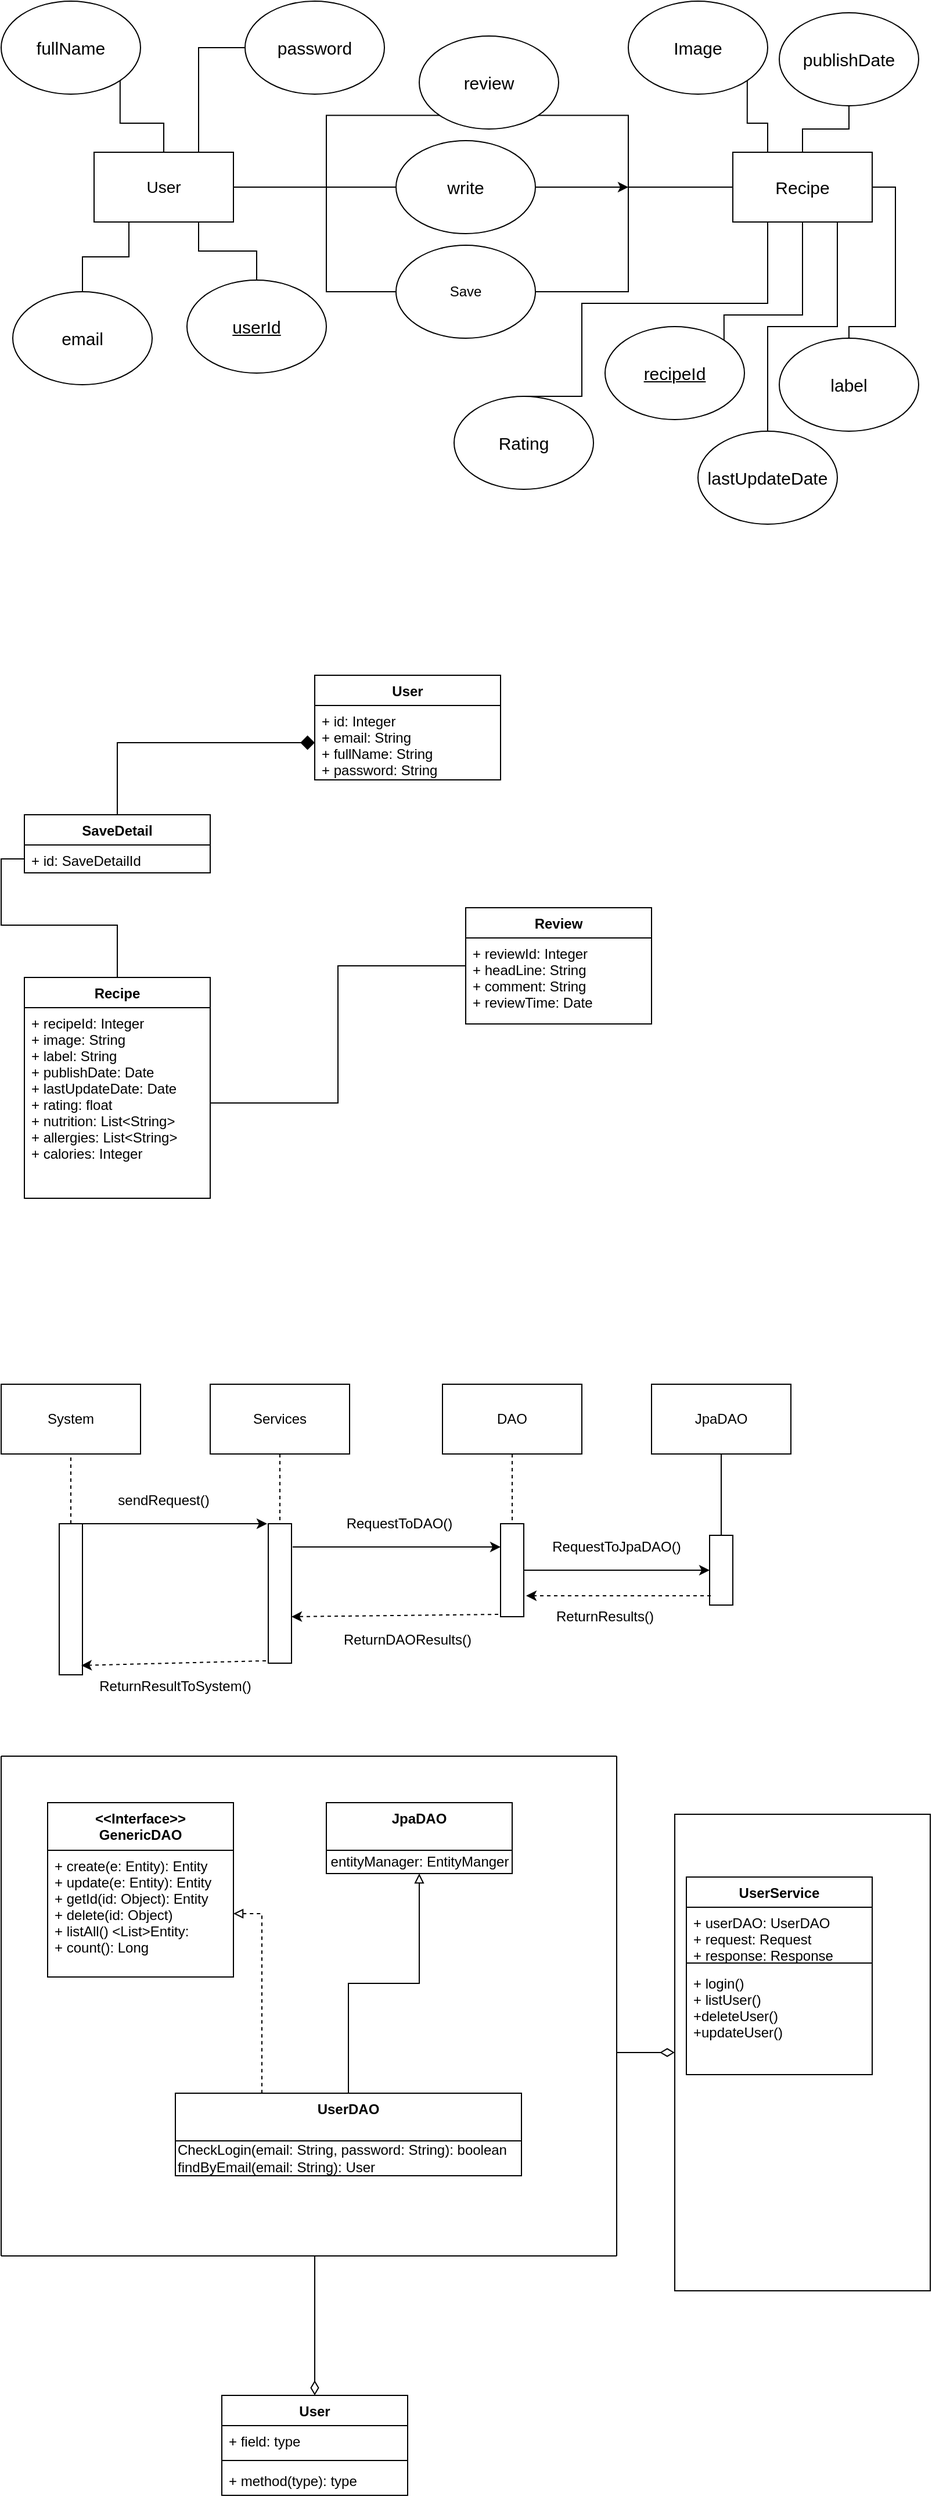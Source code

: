 <mxfile version="12.2.9" type="github" pages="1">
  <diagram id="KN8f9DW_rs04MBtCmTmJ" name="Page-1">
    <mxGraphModel dx="946" dy="646" grid="1" gridSize="10" guides="1" tooltips="1" connect="1" arrows="1" fold="1" page="1" pageScale="1" pageWidth="827" pageHeight="1169" math="0" shadow="0">
      <root>
        <mxCell id="0"/>
        <mxCell id="1" parent="0"/>
        <mxCell id="Ut0aBIWeJt2VPKH04SjW-5" value="User" style="swimlane;fontStyle=1;align=center;verticalAlign=top;childLayout=stackLayout;horizontal=1;startSize=26;horizontalStack=0;resizeParent=1;resizeParentMax=0;resizeLast=0;collapsible=1;marginBottom=0;" parent="1" vertex="1">
          <mxGeometry x="300" y="590" width="160" height="90" as="geometry"/>
        </mxCell>
        <mxCell id="Ut0aBIWeJt2VPKH04SjW-6" value="+ id: Integer&#xa;+ email: String&#xa;+ fullName: String&#xa;+ password: String" style="text;strokeColor=none;fillColor=none;align=left;verticalAlign=top;spacingLeft=4;spacingRight=4;overflow=hidden;rotatable=0;points=[[0,0.5],[1,0.5]];portConstraint=eastwest;" parent="Ut0aBIWeJt2VPKH04SjW-5" vertex="1">
          <mxGeometry y="26" width="160" height="64" as="geometry"/>
        </mxCell>
        <mxCell id="FdNIZN5skFPFPP1iI8t8-5" style="edgeStyle=orthogonalEdgeStyle;rounded=0;orthogonalLoop=1;jettySize=auto;html=1;exitX=0.5;exitY=0;exitDx=0;exitDy=0;entryX=0;entryY=0.5;entryDx=0;entryDy=0;endArrow=none;endFill=0;endSize=10;" parent="1" source="Ut0aBIWeJt2VPKH04SjW-10" target="FdNIZN5skFPFPP1iI8t8-2" edge="1">
          <mxGeometry relative="1" as="geometry"/>
        </mxCell>
        <mxCell id="Ut0aBIWeJt2VPKH04SjW-10" value="Recipe" style="swimlane;fontStyle=1;align=center;verticalAlign=top;childLayout=stackLayout;horizontal=1;startSize=26;horizontalStack=0;resizeParent=1;resizeParentMax=0;resizeLast=0;collapsible=1;marginBottom=0;" parent="1" vertex="1">
          <mxGeometry x="50" y="850" width="160" height="190" as="geometry"/>
        </mxCell>
        <mxCell id="Ut0aBIWeJt2VPKH04SjW-11" value="+ recipeId: Integer&#xa;+ image: String&#xa;+ label: String&#xa;+ publishDate: Date&#xa;+ lastUpdateDate: Date&#xa;+ rating: float&#xa;+ nutrition: List&lt;String&gt;&#xa;+ allergies: List&lt;String&gt;&#xa;+ calories: Integer" style="text;strokeColor=none;fillColor=none;align=left;verticalAlign=top;spacingLeft=4;spacingRight=4;overflow=hidden;rotatable=0;points=[[0,0.5],[1,0.5]];portConstraint=eastwest;" parent="Ut0aBIWeJt2VPKH04SjW-10" vertex="1">
          <mxGeometry y="26" width="160" height="164" as="geometry"/>
        </mxCell>
        <mxCell id="FdNIZN5skFPFPP1iI8t8-6" style="edgeStyle=orthogonalEdgeStyle;rounded=0;orthogonalLoop=1;jettySize=auto;html=1;entryX=1;entryY=0.5;entryDx=0;entryDy=0;endArrow=none;endFill=0;endSize=10;" parent="1" source="Ut0aBIWeJt2VPKH04SjW-14" target="Ut0aBIWeJt2VPKH04SjW-11" edge="1">
          <mxGeometry relative="1" as="geometry"/>
        </mxCell>
        <mxCell id="Ut0aBIWeJt2VPKH04SjW-14" value="Review" style="swimlane;fontStyle=1;align=center;verticalAlign=top;childLayout=stackLayout;horizontal=1;startSize=26;horizontalStack=0;resizeParent=1;resizeParentMax=0;resizeLast=0;collapsible=1;marginBottom=0;" parent="1" vertex="1">
          <mxGeometry x="430" y="790" width="160" height="100" as="geometry"/>
        </mxCell>
        <mxCell id="Ut0aBIWeJt2VPKH04SjW-15" value="+ reviewId: Integer&#xa;+ headLine: String&#xa;+ comment: String&#xa;+ reviewTime: Date" style="text;strokeColor=none;fillColor=none;align=left;verticalAlign=top;spacingLeft=4;spacingRight=4;overflow=hidden;rotatable=0;points=[[0,0.5],[1,0.5]];portConstraint=eastwest;" parent="Ut0aBIWeJt2VPKH04SjW-14" vertex="1">
          <mxGeometry y="26" width="160" height="74" as="geometry"/>
        </mxCell>
        <mxCell id="FdNIZN5skFPFPP1iI8t8-4" style="edgeStyle=orthogonalEdgeStyle;rounded=0;orthogonalLoop=1;jettySize=auto;html=1;entryX=0;entryY=0.5;entryDx=0;entryDy=0;endArrow=diamond;endFill=1;endSize=10;" parent="1" source="FdNIZN5skFPFPP1iI8t8-1" target="Ut0aBIWeJt2VPKH04SjW-6" edge="1">
          <mxGeometry relative="1" as="geometry"/>
        </mxCell>
        <mxCell id="FdNIZN5skFPFPP1iI8t8-1" value="SaveDetail" style="swimlane;fontStyle=1;align=center;verticalAlign=top;childLayout=stackLayout;horizontal=1;startSize=26;horizontalStack=0;resizeParent=1;resizeParentMax=0;resizeLast=0;collapsible=1;marginBottom=0;" parent="1" vertex="1">
          <mxGeometry x="50" y="710" width="160" height="50" as="geometry"/>
        </mxCell>
        <mxCell id="FdNIZN5skFPFPP1iI8t8-2" value="+ id: SaveDetailId" style="text;strokeColor=none;fillColor=none;align=left;verticalAlign=top;spacingLeft=4;spacingRight=4;overflow=hidden;rotatable=0;points=[[0,0.5],[1,0.5]];portConstraint=eastwest;" parent="FdNIZN5skFPFPP1iI8t8-1" vertex="1">
          <mxGeometry y="26" width="160" height="24" as="geometry"/>
        </mxCell>
        <mxCell id="T5ABwK3fe9yqzzQJCG-j-1" value="&lt;font style=&quot;font-size: 14px&quot;&gt;User&lt;/font&gt;" style="rounded=0;whiteSpace=wrap;html=1;" parent="1" vertex="1">
          <mxGeometry x="110" y="140" width="120" height="60" as="geometry"/>
        </mxCell>
        <mxCell id="T5ABwK3fe9yqzzQJCG-j-2" value="&lt;font style=&quot;font-size: 15px&quot;&gt;Recipe&lt;/font&gt;" style="rounded=0;whiteSpace=wrap;html=1;" parent="1" vertex="1">
          <mxGeometry x="660" y="140" width="120" height="60" as="geometry"/>
        </mxCell>
        <mxCell id="T5ABwK3fe9yqzzQJCG-j-40" style="edgeStyle=orthogonalEdgeStyle;rounded=0;orthogonalLoop=1;jettySize=auto;html=1;exitX=0;exitY=0.5;exitDx=0;exitDy=0;endArrow=none;endFill=0;" parent="1" source="T5ABwK3fe9yqzzQJCG-j-4" edge="1">
          <mxGeometry relative="1" as="geometry">
            <mxPoint x="230" y="170" as="targetPoint"/>
            <Array as="points">
              <mxPoint x="310" y="260"/>
              <mxPoint x="310" y="170"/>
            </Array>
          </mxGeometry>
        </mxCell>
        <mxCell id="T5ABwK3fe9yqzzQJCG-j-41" style="edgeStyle=orthogonalEdgeStyle;rounded=0;orthogonalLoop=1;jettySize=auto;html=1;exitX=1;exitY=0.5;exitDx=0;exitDy=0;entryX=0;entryY=0.5;entryDx=0;entryDy=0;endArrow=none;endFill=0;" parent="1" source="T5ABwK3fe9yqzzQJCG-j-4" target="T5ABwK3fe9yqzzQJCG-j-2" edge="1">
          <mxGeometry relative="1" as="geometry">
            <Array as="points">
              <mxPoint x="570" y="260"/>
              <mxPoint x="570" y="170"/>
            </Array>
          </mxGeometry>
        </mxCell>
        <mxCell id="T5ABwK3fe9yqzzQJCG-j-4" value="Save" style="ellipse;whiteSpace=wrap;html=1;" parent="1" vertex="1">
          <mxGeometry x="370" y="220" width="120" height="80" as="geometry"/>
        </mxCell>
        <mxCell id="vFWOBazBrS_Q3uuEl7k3-5" style="edgeStyle=orthogonalEdgeStyle;rounded=0;orthogonalLoop=1;jettySize=auto;html=1;endArrow=none;endFill=0;" edge="1" parent="1" source="vFWOBazBrS_Q3uuEl7k3-3">
          <mxGeometry relative="1" as="geometry">
            <mxPoint x="310" y="170" as="targetPoint"/>
          </mxGeometry>
        </mxCell>
        <mxCell id="vFWOBazBrS_Q3uuEl7k3-6" style="edgeStyle=orthogonalEdgeStyle;rounded=0;orthogonalLoop=1;jettySize=auto;html=1;" edge="1" parent="1" source="vFWOBazBrS_Q3uuEl7k3-3">
          <mxGeometry relative="1" as="geometry">
            <mxPoint x="570" y="170" as="targetPoint"/>
          </mxGeometry>
        </mxCell>
        <mxCell id="vFWOBazBrS_Q3uuEl7k3-3" value="&lt;font style=&quot;font-size: 15px&quot;&gt;write&lt;/font&gt;" style="ellipse;whiteSpace=wrap;html=1;" vertex="1" parent="1">
          <mxGeometry x="370" y="130" width="120" height="80" as="geometry"/>
        </mxCell>
        <mxCell id="T5ABwK3fe9yqzzQJCG-j-39" style="edgeStyle=orthogonalEdgeStyle;rounded=0;orthogonalLoop=1;jettySize=auto;html=1;exitX=0;exitY=1;exitDx=0;exitDy=0;entryX=1;entryY=0.5;entryDx=0;entryDy=0;endArrow=none;endFill=0;" parent="1" source="T5ABwK3fe9yqzzQJCG-j-37" target="T5ABwK3fe9yqzzQJCG-j-1" edge="1">
          <mxGeometry relative="1" as="geometry"/>
        </mxCell>
        <mxCell id="T5ABwK3fe9yqzzQJCG-j-42" style="edgeStyle=orthogonalEdgeStyle;rounded=0;orthogonalLoop=1;jettySize=auto;html=1;exitX=1;exitY=1;exitDx=0;exitDy=0;endArrow=none;endFill=0;entryX=0;entryY=0.25;entryDx=0;entryDy=0;" parent="1" source="T5ABwK3fe9yqzzQJCG-j-37" target="T5ABwK3fe9yqzzQJCG-j-2" edge="1">
          <mxGeometry relative="1" as="geometry">
            <mxPoint x="660" y="160" as="targetPoint"/>
            <Array as="points">
              <mxPoint x="570" y="108"/>
              <mxPoint x="570" y="170"/>
              <mxPoint x="660" y="170"/>
            </Array>
          </mxGeometry>
        </mxCell>
        <mxCell id="T5ABwK3fe9yqzzQJCG-j-37" value="&lt;font style=&quot;font-size: 15px&quot;&gt;review&lt;/font&gt;" style="ellipse;whiteSpace=wrap;html=1;" parent="1" vertex="1">
          <mxGeometry x="390" y="40" width="120" height="80" as="geometry"/>
        </mxCell>
        <mxCell id="T5ABwK3fe9yqzzQJCG-j-13" style="edgeStyle=orthogonalEdgeStyle;rounded=0;orthogonalLoop=1;jettySize=auto;html=1;exitX=0.5;exitY=0;exitDx=0;exitDy=0;entryX=0.25;entryY=1;entryDx=0;entryDy=0;endArrow=none;endFill=0;" parent="1" source="T5ABwK3fe9yqzzQJCG-j-5" target="T5ABwK3fe9yqzzQJCG-j-1" edge="1">
          <mxGeometry relative="1" as="geometry"/>
        </mxCell>
        <mxCell id="T5ABwK3fe9yqzzQJCG-j-5" value="&lt;font style=&quot;font-size: 15px&quot;&gt;email&lt;/font&gt;" style="ellipse;whiteSpace=wrap;html=1;" parent="1" vertex="1">
          <mxGeometry x="40" y="260" width="120" height="80" as="geometry"/>
        </mxCell>
        <mxCell id="T5ABwK3fe9yqzzQJCG-j-20" style="edgeStyle=orthogonalEdgeStyle;rounded=0;orthogonalLoop=1;jettySize=auto;html=1;exitX=1;exitY=1;exitDx=0;exitDy=0;entryX=0.5;entryY=0;entryDx=0;entryDy=0;endArrow=none;endFill=0;" parent="1" source="T5ABwK3fe9yqzzQJCG-j-16" target="T5ABwK3fe9yqzzQJCG-j-1" edge="1">
          <mxGeometry relative="1" as="geometry"/>
        </mxCell>
        <mxCell id="T5ABwK3fe9yqzzQJCG-j-16" value="&lt;font style=&quot;font-size: 15px&quot;&gt;fullName&lt;/font&gt;" style="ellipse;whiteSpace=wrap;html=1;" parent="1" vertex="1">
          <mxGeometry x="30" y="10" width="120" height="80" as="geometry"/>
        </mxCell>
        <mxCell id="T5ABwK3fe9yqzzQJCG-j-26" style="edgeStyle=orthogonalEdgeStyle;rounded=0;orthogonalLoop=1;jettySize=auto;html=1;exitX=1;exitY=0;exitDx=0;exitDy=0;entryX=0.5;entryY=1;entryDx=0;entryDy=0;endArrow=none;endFill=0;" parent="1" source="T5ABwK3fe9yqzzQJCG-j-9" target="T5ABwK3fe9yqzzQJCG-j-2" edge="1">
          <mxGeometry relative="1" as="geometry">
            <Array as="points">
              <mxPoint x="652" y="280"/>
              <mxPoint x="720" y="280"/>
            </Array>
          </mxGeometry>
        </mxCell>
        <mxCell id="T5ABwK3fe9yqzzQJCG-j-9" value="&lt;u&gt;&lt;font style=&quot;font-size: 15px&quot;&gt;recipeId&lt;/font&gt;&lt;/u&gt;" style="ellipse;whiteSpace=wrap;html=1;" parent="1" vertex="1">
          <mxGeometry x="550" y="290" width="120" height="80" as="geometry"/>
        </mxCell>
        <mxCell id="T5ABwK3fe9yqzzQJCG-j-32" style="edgeStyle=orthogonalEdgeStyle;rounded=0;orthogonalLoop=1;jettySize=auto;html=1;exitX=0.5;exitY=1;exitDx=0;exitDy=0;entryX=0.5;entryY=0;entryDx=0;entryDy=0;endArrow=none;endFill=0;" parent="1" source="T5ABwK3fe9yqzzQJCG-j-28" target="T5ABwK3fe9yqzzQJCG-j-2" edge="1">
          <mxGeometry relative="1" as="geometry"/>
        </mxCell>
        <mxCell id="T5ABwK3fe9yqzzQJCG-j-28" value="&lt;font style=&quot;font-size: 15px&quot;&gt;publishDate&lt;/font&gt;" style="ellipse;whiteSpace=wrap;html=1;" parent="1" vertex="1">
          <mxGeometry x="700" y="20" width="120" height="80" as="geometry"/>
        </mxCell>
        <mxCell id="T5ABwK3fe9yqzzQJCG-j-33" style="edgeStyle=orthogonalEdgeStyle;rounded=0;orthogonalLoop=1;jettySize=auto;html=1;exitX=0.5;exitY=0;exitDx=0;exitDy=0;entryX=0.75;entryY=1;entryDx=0;entryDy=0;endArrow=none;endFill=0;" parent="1" source="T5ABwK3fe9yqzzQJCG-j-30" target="T5ABwK3fe9yqzzQJCG-j-2" edge="1">
          <mxGeometry relative="1" as="geometry"/>
        </mxCell>
        <mxCell id="T5ABwK3fe9yqzzQJCG-j-30" value="&lt;font style=&quot;font-size: 15px&quot;&gt;lastUpdateDate&lt;/font&gt;" style="ellipse;whiteSpace=wrap;html=1;" parent="1" vertex="1">
          <mxGeometry x="630" y="380" width="120" height="80" as="geometry"/>
        </mxCell>
        <mxCell id="T5ABwK3fe9yqzzQJCG-j-27" style="edgeStyle=orthogonalEdgeStyle;rounded=0;orthogonalLoop=1;jettySize=auto;html=1;exitX=0.5;exitY=0;exitDx=0;exitDy=0;entryX=1;entryY=0.5;entryDx=0;entryDy=0;endArrow=none;endFill=0;" parent="1" source="T5ABwK3fe9yqzzQJCG-j-21" target="T5ABwK3fe9yqzzQJCG-j-2" edge="1">
          <mxGeometry relative="1" as="geometry">
            <Array as="points">
              <mxPoint x="800" y="290"/>
              <mxPoint x="800" y="170"/>
            </Array>
          </mxGeometry>
        </mxCell>
        <mxCell id="T5ABwK3fe9yqzzQJCG-j-21" value="&lt;font style=&quot;font-size: 15px&quot;&gt;label&lt;/font&gt;" style="ellipse;whiteSpace=wrap;html=1;" parent="1" vertex="1">
          <mxGeometry x="700" y="300" width="120" height="80" as="geometry"/>
        </mxCell>
        <mxCell id="T5ABwK3fe9yqzzQJCG-j-25" style="edgeStyle=orthogonalEdgeStyle;rounded=0;orthogonalLoop=1;jettySize=auto;html=1;exitX=1;exitY=1;exitDx=0;exitDy=0;entryX=0.25;entryY=0;entryDx=0;entryDy=0;endArrow=none;endFill=0;" parent="1" source="T5ABwK3fe9yqzzQJCG-j-23" target="T5ABwK3fe9yqzzQJCG-j-2" edge="1">
          <mxGeometry relative="1" as="geometry"/>
        </mxCell>
        <mxCell id="T5ABwK3fe9yqzzQJCG-j-23" value="&lt;font style=&quot;font-size: 15px&quot;&gt;Image&lt;/font&gt;" style="ellipse;whiteSpace=wrap;html=1;" parent="1" vertex="1">
          <mxGeometry x="570" y="10" width="120" height="80" as="geometry"/>
        </mxCell>
        <mxCell id="T5ABwK3fe9yqzzQJCG-j-36" style="edgeStyle=orthogonalEdgeStyle;rounded=0;orthogonalLoop=1;jettySize=auto;html=1;exitX=0.5;exitY=0;exitDx=0;exitDy=0;entryX=0.25;entryY=1;entryDx=0;entryDy=0;endArrow=none;endFill=0;" parent="1" source="T5ABwK3fe9yqzzQJCG-j-34" target="T5ABwK3fe9yqzzQJCG-j-2" edge="1">
          <mxGeometry relative="1" as="geometry">
            <Array as="points">
              <mxPoint x="530" y="350"/>
              <mxPoint x="530" y="270"/>
              <mxPoint x="690" y="270"/>
            </Array>
          </mxGeometry>
        </mxCell>
        <mxCell id="T5ABwK3fe9yqzzQJCG-j-34" value="&lt;font style=&quot;font-size: 15px&quot;&gt;Rating&lt;/font&gt;" style="ellipse;whiteSpace=wrap;html=1;" parent="1" vertex="1">
          <mxGeometry x="420" y="350" width="120" height="80" as="geometry"/>
        </mxCell>
        <mxCell id="T5ABwK3fe9yqzzQJCG-j-14" style="edgeStyle=orthogonalEdgeStyle;rounded=0;orthogonalLoop=1;jettySize=auto;html=1;entryX=0.75;entryY=1;entryDx=0;entryDy=0;endArrow=none;endFill=0;" parent="1" source="T5ABwK3fe9yqzzQJCG-j-7" target="T5ABwK3fe9yqzzQJCG-j-1" edge="1">
          <mxGeometry relative="1" as="geometry"/>
        </mxCell>
        <mxCell id="T5ABwK3fe9yqzzQJCG-j-7" value="&lt;u&gt;&lt;font style=&quot;font-size: 15px&quot;&gt;userId&lt;/font&gt;&lt;/u&gt;" style="ellipse;whiteSpace=wrap;html=1;" parent="1" vertex="1">
          <mxGeometry x="190" y="250" width="120" height="80" as="geometry"/>
        </mxCell>
        <mxCell id="T5ABwK3fe9yqzzQJCG-j-15" style="edgeStyle=orthogonalEdgeStyle;rounded=0;orthogonalLoop=1;jettySize=auto;html=1;exitX=0;exitY=0.5;exitDx=0;exitDy=0;entryX=0.75;entryY=0;entryDx=0;entryDy=0;endArrow=none;endFill=0;" parent="1" source="T5ABwK3fe9yqzzQJCG-j-11" target="T5ABwK3fe9yqzzQJCG-j-1" edge="1">
          <mxGeometry relative="1" as="geometry"/>
        </mxCell>
        <mxCell id="T5ABwK3fe9yqzzQJCG-j-11" value="&lt;span style=&quot;font-size: 15px&quot;&gt;password&lt;br&gt;&lt;/span&gt;" style="ellipse;whiteSpace=wrap;html=1;" parent="1" vertex="1">
          <mxGeometry x="240" y="10" width="120" height="80" as="geometry"/>
        </mxCell>
        <mxCell id="vFWOBazBrS_Q3uuEl7k3-8" value="System" style="rounded=0;whiteSpace=wrap;html=1;" vertex="1" parent="1">
          <mxGeometry x="30" y="1200" width="120" height="60" as="geometry"/>
        </mxCell>
        <mxCell id="vFWOBazBrS_Q3uuEl7k3-16" value="" style="edgeStyle=orthogonalEdgeStyle;rounded=0;orthogonalLoop=1;jettySize=auto;html=1;endArrow=none;endFill=0;dashed=1;" edge="1" parent="1" source="vFWOBazBrS_Q3uuEl7k3-13" target="vFWOBazBrS_Q3uuEl7k3-15">
          <mxGeometry relative="1" as="geometry"/>
        </mxCell>
        <mxCell id="vFWOBazBrS_Q3uuEl7k3-13" value="Services" style="rounded=0;whiteSpace=wrap;html=1;" vertex="1" parent="1">
          <mxGeometry x="210" y="1200" width="120" height="60" as="geometry"/>
        </mxCell>
        <mxCell id="vFWOBazBrS_Q3uuEl7k3-21" value="" style="edgeStyle=orthogonalEdgeStyle;rounded=0;orthogonalLoop=1;jettySize=auto;html=1;dashed=1;endArrow=none;endFill=0;" edge="1" parent="1" source="vFWOBazBrS_Q3uuEl7k3-18" target="vFWOBazBrS_Q3uuEl7k3-20">
          <mxGeometry relative="1" as="geometry"/>
        </mxCell>
        <mxCell id="vFWOBazBrS_Q3uuEl7k3-18" value="DAO" style="rounded=0;whiteSpace=wrap;html=1;" vertex="1" parent="1">
          <mxGeometry x="410" y="1200" width="120" height="60" as="geometry"/>
        </mxCell>
        <mxCell id="vFWOBazBrS_Q3uuEl7k3-29" value="" style="edgeStyle=orthogonalEdgeStyle;rounded=0;orthogonalLoop=1;jettySize=auto;html=1;endArrow=none;endFill=0;" edge="1" parent="1" source="vFWOBazBrS_Q3uuEl7k3-26" target="vFWOBazBrS_Q3uuEl7k3-28">
          <mxGeometry relative="1" as="geometry"/>
        </mxCell>
        <mxCell id="vFWOBazBrS_Q3uuEl7k3-26" value="JpaDAO" style="rounded=0;whiteSpace=wrap;html=1;" vertex="1" parent="1">
          <mxGeometry x="590" y="1200" width="120" height="60" as="geometry"/>
        </mxCell>
        <mxCell id="vFWOBazBrS_Q3uuEl7k3-28" value="" style="rounded=0;whiteSpace=wrap;html=1;" vertex="1" parent="1">
          <mxGeometry x="640" y="1330" width="20" height="60" as="geometry"/>
        </mxCell>
        <mxCell id="vFWOBazBrS_Q3uuEl7k3-20" value="" style="rounded=0;whiteSpace=wrap;html=1;" vertex="1" parent="1">
          <mxGeometry x="460" y="1320" width="20" height="80" as="geometry"/>
        </mxCell>
        <mxCell id="vFWOBazBrS_Q3uuEl7k3-15" value="" style="rounded=0;whiteSpace=wrap;html=1;" vertex="1" parent="1">
          <mxGeometry x="260" y="1320" width="20" height="120" as="geometry"/>
        </mxCell>
        <mxCell id="vFWOBazBrS_Q3uuEl7k3-9" value="" style="rounded=0;whiteSpace=wrap;html=1;" vertex="1" parent="1">
          <mxGeometry x="80" y="1320" width="20" height="130" as="geometry"/>
        </mxCell>
        <mxCell id="vFWOBazBrS_Q3uuEl7k3-10" value="" style="endArrow=none;dashed=1;html=1;entryX=0.5;entryY=1;entryDx=0;entryDy=0;exitX=0.5;exitY=0;exitDx=0;exitDy=0;" edge="1" parent="1" source="vFWOBazBrS_Q3uuEl7k3-9" target="vFWOBazBrS_Q3uuEl7k3-8">
          <mxGeometry width="50" height="50" relative="1" as="geometry">
            <mxPoint x="30" y="1480" as="sourcePoint"/>
            <mxPoint x="80" y="1430" as="targetPoint"/>
          </mxGeometry>
        </mxCell>
        <mxCell id="vFWOBazBrS_Q3uuEl7k3-12" value="" style="endArrow=classic;html=1;exitX=0.75;exitY=0;exitDx=0;exitDy=0;" edge="1" parent="1" source="vFWOBazBrS_Q3uuEl7k3-9">
          <mxGeometry width="50" height="50" relative="1" as="geometry">
            <mxPoint x="30" y="1520" as="sourcePoint"/>
            <mxPoint x="259" y="1320" as="targetPoint"/>
          </mxGeometry>
        </mxCell>
        <mxCell id="vFWOBazBrS_Q3uuEl7k3-17" value="sendRequest()" style="text;html=1;strokeColor=none;fillColor=none;align=center;verticalAlign=middle;whiteSpace=wrap;rounded=0;" vertex="1" parent="1">
          <mxGeometry x="150" y="1290" width="40" height="20" as="geometry"/>
        </mxCell>
        <mxCell id="vFWOBazBrS_Q3uuEl7k3-24" value="" style="endArrow=classic;html=1;entryX=0;entryY=0.25;entryDx=0;entryDy=0;" edge="1" parent="1" target="vFWOBazBrS_Q3uuEl7k3-20">
          <mxGeometry width="50" height="50" relative="1" as="geometry">
            <mxPoint x="281" y="1340" as="sourcePoint"/>
            <mxPoint x="80" y="1470" as="targetPoint"/>
          </mxGeometry>
        </mxCell>
        <mxCell id="vFWOBazBrS_Q3uuEl7k3-25" value="RequestToDAO()" style="text;html=1;strokeColor=none;fillColor=none;align=center;verticalAlign=middle;whiteSpace=wrap;rounded=0;" vertex="1" parent="1">
          <mxGeometry x="353" y="1310" width="40" height="20" as="geometry"/>
        </mxCell>
        <mxCell id="vFWOBazBrS_Q3uuEl7k3-30" value="" style="endArrow=classic;html=1;exitX=1;exitY=0.5;exitDx=0;exitDy=0;entryX=0;entryY=0.5;entryDx=0;entryDy=0;" edge="1" parent="1" source="vFWOBazBrS_Q3uuEl7k3-20" target="vFWOBazBrS_Q3uuEl7k3-28">
          <mxGeometry width="50" height="50" relative="1" as="geometry">
            <mxPoint x="30" y="1520" as="sourcePoint"/>
            <mxPoint x="80" y="1470" as="targetPoint"/>
          </mxGeometry>
        </mxCell>
        <mxCell id="vFWOBazBrS_Q3uuEl7k3-33" value="RequestToJpaDAO()" style="text;html=1;strokeColor=none;fillColor=none;align=center;verticalAlign=middle;whiteSpace=wrap;rounded=0;" vertex="1" parent="1">
          <mxGeometry x="540" y="1330" width="40" height="20" as="geometry"/>
        </mxCell>
        <mxCell id="vFWOBazBrS_Q3uuEl7k3-34" value="" style="endArrow=classic;html=1;exitX=0.05;exitY=0.867;exitDx=0;exitDy=0;exitPerimeter=0;dashed=1;" edge="1" parent="1" source="vFWOBazBrS_Q3uuEl7k3-28">
          <mxGeometry width="50" height="50" relative="1" as="geometry">
            <mxPoint x="30" y="1520" as="sourcePoint"/>
            <mxPoint x="482" y="1382" as="targetPoint"/>
          </mxGeometry>
        </mxCell>
        <mxCell id="vFWOBazBrS_Q3uuEl7k3-35" value="ReturnResults()" style="text;html=1;strokeColor=none;fillColor=none;align=center;verticalAlign=middle;whiteSpace=wrap;rounded=0;" vertex="1" parent="1">
          <mxGeometry x="530" y="1390" width="40" height="20" as="geometry"/>
        </mxCell>
        <mxCell id="vFWOBazBrS_Q3uuEl7k3-36" value="" style="endArrow=classic;html=1;dashed=1;exitX=-0.1;exitY=0.975;exitDx=0;exitDy=0;exitPerimeter=0;" edge="1" parent="1" source="vFWOBazBrS_Q3uuEl7k3-20">
          <mxGeometry width="50" height="50" relative="1" as="geometry">
            <mxPoint x="30" y="1520" as="sourcePoint"/>
            <mxPoint x="280" y="1400" as="targetPoint"/>
          </mxGeometry>
        </mxCell>
        <mxCell id="vFWOBazBrS_Q3uuEl7k3-37" value="ReturnDAOResults()" style="text;html=1;strokeColor=none;fillColor=none;align=center;verticalAlign=middle;whiteSpace=wrap;rounded=0;" vertex="1" parent="1">
          <mxGeometry x="360" y="1410" width="40" height="20" as="geometry"/>
        </mxCell>
        <mxCell id="vFWOBazBrS_Q3uuEl7k3-38" value="" style="endArrow=classic;html=1;dashed=1;exitX=-0.1;exitY=0.983;exitDx=0;exitDy=0;exitPerimeter=0;entryX=0.95;entryY=0.938;entryDx=0;entryDy=0;entryPerimeter=0;" edge="1" parent="1" source="vFWOBazBrS_Q3uuEl7k3-15" target="vFWOBazBrS_Q3uuEl7k3-9">
          <mxGeometry width="50" height="50" relative="1" as="geometry">
            <mxPoint x="30" y="1520" as="sourcePoint"/>
            <mxPoint x="80" y="1470" as="targetPoint"/>
          </mxGeometry>
        </mxCell>
        <mxCell id="vFWOBazBrS_Q3uuEl7k3-39" value="ReturnResultToSystem()" style="text;html=1;strokeColor=none;fillColor=none;align=center;verticalAlign=middle;whiteSpace=wrap;rounded=0;" vertex="1" parent="1">
          <mxGeometry x="160" y="1450" width="40" height="20" as="geometry"/>
        </mxCell>
        <mxCell id="vFWOBazBrS_Q3uuEl7k3-40" value="&lt;&lt;Interface&gt;&gt;&#xa;GenericDAO" style="swimlane;fontStyle=1;align=center;verticalAlign=top;childLayout=stackLayout;horizontal=1;startSize=41;horizontalStack=0;resizeParent=1;resizeParentMax=0;resizeLast=0;collapsible=1;marginBottom=0;" vertex="1" parent="1">
          <mxGeometry x="70" y="1560" width="160" height="150" as="geometry"/>
        </mxCell>
        <mxCell id="vFWOBazBrS_Q3uuEl7k3-41" value="+ create(e: Entity): Entity&#xa;+ update(e: Entity): Entity&#xa;+ getId(id: Object): Entity&#xa;+ delete(id: Object)&#xa;+ listAll() &lt;List&gt;Entity:&#xa;+ count(): Long" style="text;strokeColor=none;fillColor=none;align=left;verticalAlign=top;spacingLeft=4;spacingRight=4;overflow=hidden;rotatable=0;points=[[0,0.5],[1,0.5]];portConstraint=eastwest;" vertex="1" parent="vFWOBazBrS_Q3uuEl7k3-40">
          <mxGeometry y="41" width="160" height="109" as="geometry"/>
        </mxCell>
        <mxCell id="vFWOBazBrS_Q3uuEl7k3-54" value="" style="edgeStyle=orthogonalEdgeStyle;rounded=0;orthogonalLoop=1;jettySize=auto;html=1;endArrow=none;endFill=0;startArrow=block;startFill=0;" edge="1" parent="1" source="vFWOBazBrS_Q3uuEl7k3-46" target="vFWOBazBrS_Q3uuEl7k3-52">
          <mxGeometry relative="1" as="geometry"/>
        </mxCell>
        <mxCell id="vFWOBazBrS_Q3uuEl7k3-46" value="JpaDAO" style="swimlane;fontStyle=1;align=center;verticalAlign=top;childLayout=stackLayout;horizontal=1;startSize=41;horizontalStack=0;resizeParent=1;resizeParentMax=0;resizeLast=0;collapsible=1;marginBottom=0;" vertex="1" parent="1">
          <mxGeometry x="310" y="1560" width="160" height="61" as="geometry"/>
        </mxCell>
        <mxCell id="vFWOBazBrS_Q3uuEl7k3-51" value="entityManager: EntityManger" style="text;html=1;align=center;verticalAlign=middle;resizable=0;points=[];;autosize=1;" vertex="1" parent="vFWOBazBrS_Q3uuEl7k3-46">
          <mxGeometry y="41" width="160" height="20" as="geometry"/>
        </mxCell>
        <mxCell id="vFWOBazBrS_Q3uuEl7k3-52" value="UserDAO" style="swimlane;fontStyle=1;align=center;verticalAlign=top;childLayout=stackLayout;horizontal=1;startSize=41;horizontalStack=0;resizeParent=1;resizeParentMax=0;resizeLast=0;collapsible=1;marginBottom=0;" vertex="1" parent="1">
          <mxGeometry x="180" y="1810" width="298" height="71" as="geometry"/>
        </mxCell>
        <mxCell id="vFWOBazBrS_Q3uuEl7k3-55" value="CheckLogin(email: String, password: String): boolean&lt;br&gt;findByEmail(email: String): User" style="text;html=1;align=left;verticalAlign=middle;resizable=0;points=[];;autosize=1;" vertex="1" parent="vFWOBazBrS_Q3uuEl7k3-52">
          <mxGeometry y="41" width="298" height="30" as="geometry"/>
        </mxCell>
        <mxCell id="vFWOBazBrS_Q3uuEl7k3-57" style="edgeStyle=orthogonalEdgeStyle;rounded=0;orthogonalLoop=1;jettySize=auto;html=1;startArrow=block;startFill=0;endArrow=none;endFill=0;entryX=0.25;entryY=0;entryDx=0;entryDy=0;dashed=1;" edge="1" parent="1" source="vFWOBazBrS_Q3uuEl7k3-41" target="vFWOBazBrS_Q3uuEl7k3-52">
          <mxGeometry relative="1" as="geometry">
            <mxPoint x="330" y="1720" as="targetPoint"/>
            <Array as="points">
              <mxPoint x="255" y="1656"/>
            </Array>
          </mxGeometry>
        </mxCell>
        <mxCell id="vFWOBazBrS_Q3uuEl7k3-60" value="" style="endArrow=none;html=1;" edge="1" parent="1">
          <mxGeometry width="50" height="50" relative="1" as="geometry">
            <mxPoint x="30" y="1950" as="sourcePoint"/>
            <mxPoint x="30" y="1520" as="targetPoint"/>
          </mxGeometry>
        </mxCell>
        <mxCell id="vFWOBazBrS_Q3uuEl7k3-61" value="" style="endArrow=none;html=1;" edge="1" parent="1">
          <mxGeometry width="50" height="50" relative="1" as="geometry">
            <mxPoint x="560" y="1950" as="sourcePoint"/>
            <mxPoint x="30" y="1950" as="targetPoint"/>
          </mxGeometry>
        </mxCell>
        <mxCell id="vFWOBazBrS_Q3uuEl7k3-62" value="" style="endArrow=none;html=1;" edge="1" parent="1">
          <mxGeometry width="50" height="50" relative="1" as="geometry">
            <mxPoint x="560" y="1520" as="sourcePoint"/>
            <mxPoint x="560" y="1950" as="targetPoint"/>
            <Array as="points">
              <mxPoint x="560" y="1740"/>
            </Array>
          </mxGeometry>
        </mxCell>
        <mxCell id="vFWOBazBrS_Q3uuEl7k3-63" value="" style="endArrow=none;html=1;" edge="1" parent="1">
          <mxGeometry width="50" height="50" relative="1" as="geometry">
            <mxPoint x="560" y="1520" as="sourcePoint"/>
            <mxPoint x="30" y="1520" as="targetPoint"/>
          </mxGeometry>
        </mxCell>
        <mxCell id="vFWOBazBrS_Q3uuEl7k3-64" value="" style="rounded=0;whiteSpace=wrap;html=1;" vertex="1" parent="1">
          <mxGeometry x="610" y="1570" width="220" height="410" as="geometry"/>
        </mxCell>
        <mxCell id="vFWOBazBrS_Q3uuEl7k3-65" value="UserService" style="swimlane;fontStyle=1;align=center;verticalAlign=top;childLayout=stackLayout;horizontal=1;startSize=26;horizontalStack=0;resizeParent=1;resizeParentMax=0;resizeLast=0;collapsible=1;marginBottom=0;" vertex="1" parent="1">
          <mxGeometry x="620" y="1624" width="160" height="170" as="geometry"/>
        </mxCell>
        <mxCell id="vFWOBazBrS_Q3uuEl7k3-66" value="+ userDAO: UserDAO&#xa;+ request: Request&#xa;+ response: Response" style="text;strokeColor=none;fillColor=none;align=left;verticalAlign=top;spacingLeft=4;spacingRight=4;overflow=hidden;rotatable=0;points=[[0,0.5],[1,0.5]];portConstraint=eastwest;" vertex="1" parent="vFWOBazBrS_Q3uuEl7k3-65">
          <mxGeometry y="26" width="160" height="44" as="geometry"/>
        </mxCell>
        <mxCell id="vFWOBazBrS_Q3uuEl7k3-67" value="" style="line;strokeWidth=1;fillColor=none;align=left;verticalAlign=middle;spacingTop=-1;spacingLeft=3;spacingRight=3;rotatable=0;labelPosition=right;points=[];portConstraint=eastwest;" vertex="1" parent="vFWOBazBrS_Q3uuEl7k3-65">
          <mxGeometry y="70" width="160" height="8" as="geometry"/>
        </mxCell>
        <mxCell id="vFWOBazBrS_Q3uuEl7k3-68" value="+ login()&#xa;+ listUser()&#xa;+deleteUser()&#xa;+updateUser()" style="text;strokeColor=none;fillColor=none;align=left;verticalAlign=top;spacingLeft=4;spacingRight=4;overflow=hidden;rotatable=0;points=[[0,0.5],[1,0.5]];portConstraint=eastwest;" vertex="1" parent="vFWOBazBrS_Q3uuEl7k3-65">
          <mxGeometry y="78" width="160" height="92" as="geometry"/>
        </mxCell>
        <mxCell id="vFWOBazBrS_Q3uuEl7k3-69" value="" style="endArrow=none;html=1;exitX=0;exitY=0.5;exitDx=0;exitDy=0;endFill=0;startArrow=diamondThin;startFill=0;endSize=10;startSize=10;" edge="1" parent="1" source="vFWOBazBrS_Q3uuEl7k3-64">
          <mxGeometry width="50" height="50" relative="1" as="geometry">
            <mxPoint x="30" y="2050" as="sourcePoint"/>
            <mxPoint x="560" y="1775" as="targetPoint"/>
          </mxGeometry>
        </mxCell>
        <mxCell id="vFWOBazBrS_Q3uuEl7k3-70" value="" style="endArrow=none;html=1;endFill=0;startArrow=diamondThin;startFill=0;startSize=10;" edge="1" parent="1">
          <mxGeometry width="50" height="50" relative="1" as="geometry">
            <mxPoint x="300" y="2070" as="sourcePoint"/>
            <mxPoint x="300" y="1950" as="targetPoint"/>
          </mxGeometry>
        </mxCell>
        <mxCell id="vFWOBazBrS_Q3uuEl7k3-71" value="User" style="swimlane;fontStyle=1;align=center;verticalAlign=top;childLayout=stackLayout;horizontal=1;startSize=26;horizontalStack=0;resizeParent=1;resizeParentMax=0;resizeLast=0;collapsible=1;marginBottom=0;" vertex="1" parent="1">
          <mxGeometry x="220" y="2070" width="160" height="86" as="geometry"/>
        </mxCell>
        <mxCell id="vFWOBazBrS_Q3uuEl7k3-72" value="+ field: type" style="text;strokeColor=none;fillColor=none;align=left;verticalAlign=top;spacingLeft=4;spacingRight=4;overflow=hidden;rotatable=0;points=[[0,0.5],[1,0.5]];portConstraint=eastwest;" vertex="1" parent="vFWOBazBrS_Q3uuEl7k3-71">
          <mxGeometry y="26" width="160" height="26" as="geometry"/>
        </mxCell>
        <mxCell id="vFWOBazBrS_Q3uuEl7k3-73" value="" style="line;strokeWidth=1;fillColor=none;align=left;verticalAlign=middle;spacingTop=-1;spacingLeft=3;spacingRight=3;rotatable=0;labelPosition=right;points=[];portConstraint=eastwest;" vertex="1" parent="vFWOBazBrS_Q3uuEl7k3-71">
          <mxGeometry y="52" width="160" height="8" as="geometry"/>
        </mxCell>
        <mxCell id="vFWOBazBrS_Q3uuEl7k3-74" value="+ method(type): type" style="text;strokeColor=none;fillColor=none;align=left;verticalAlign=top;spacingLeft=4;spacingRight=4;overflow=hidden;rotatable=0;points=[[0,0.5],[1,0.5]];portConstraint=eastwest;" vertex="1" parent="vFWOBazBrS_Q3uuEl7k3-71">
          <mxGeometry y="60" width="160" height="26" as="geometry"/>
        </mxCell>
      </root>
    </mxGraphModel>
  </diagram>
</mxfile>
